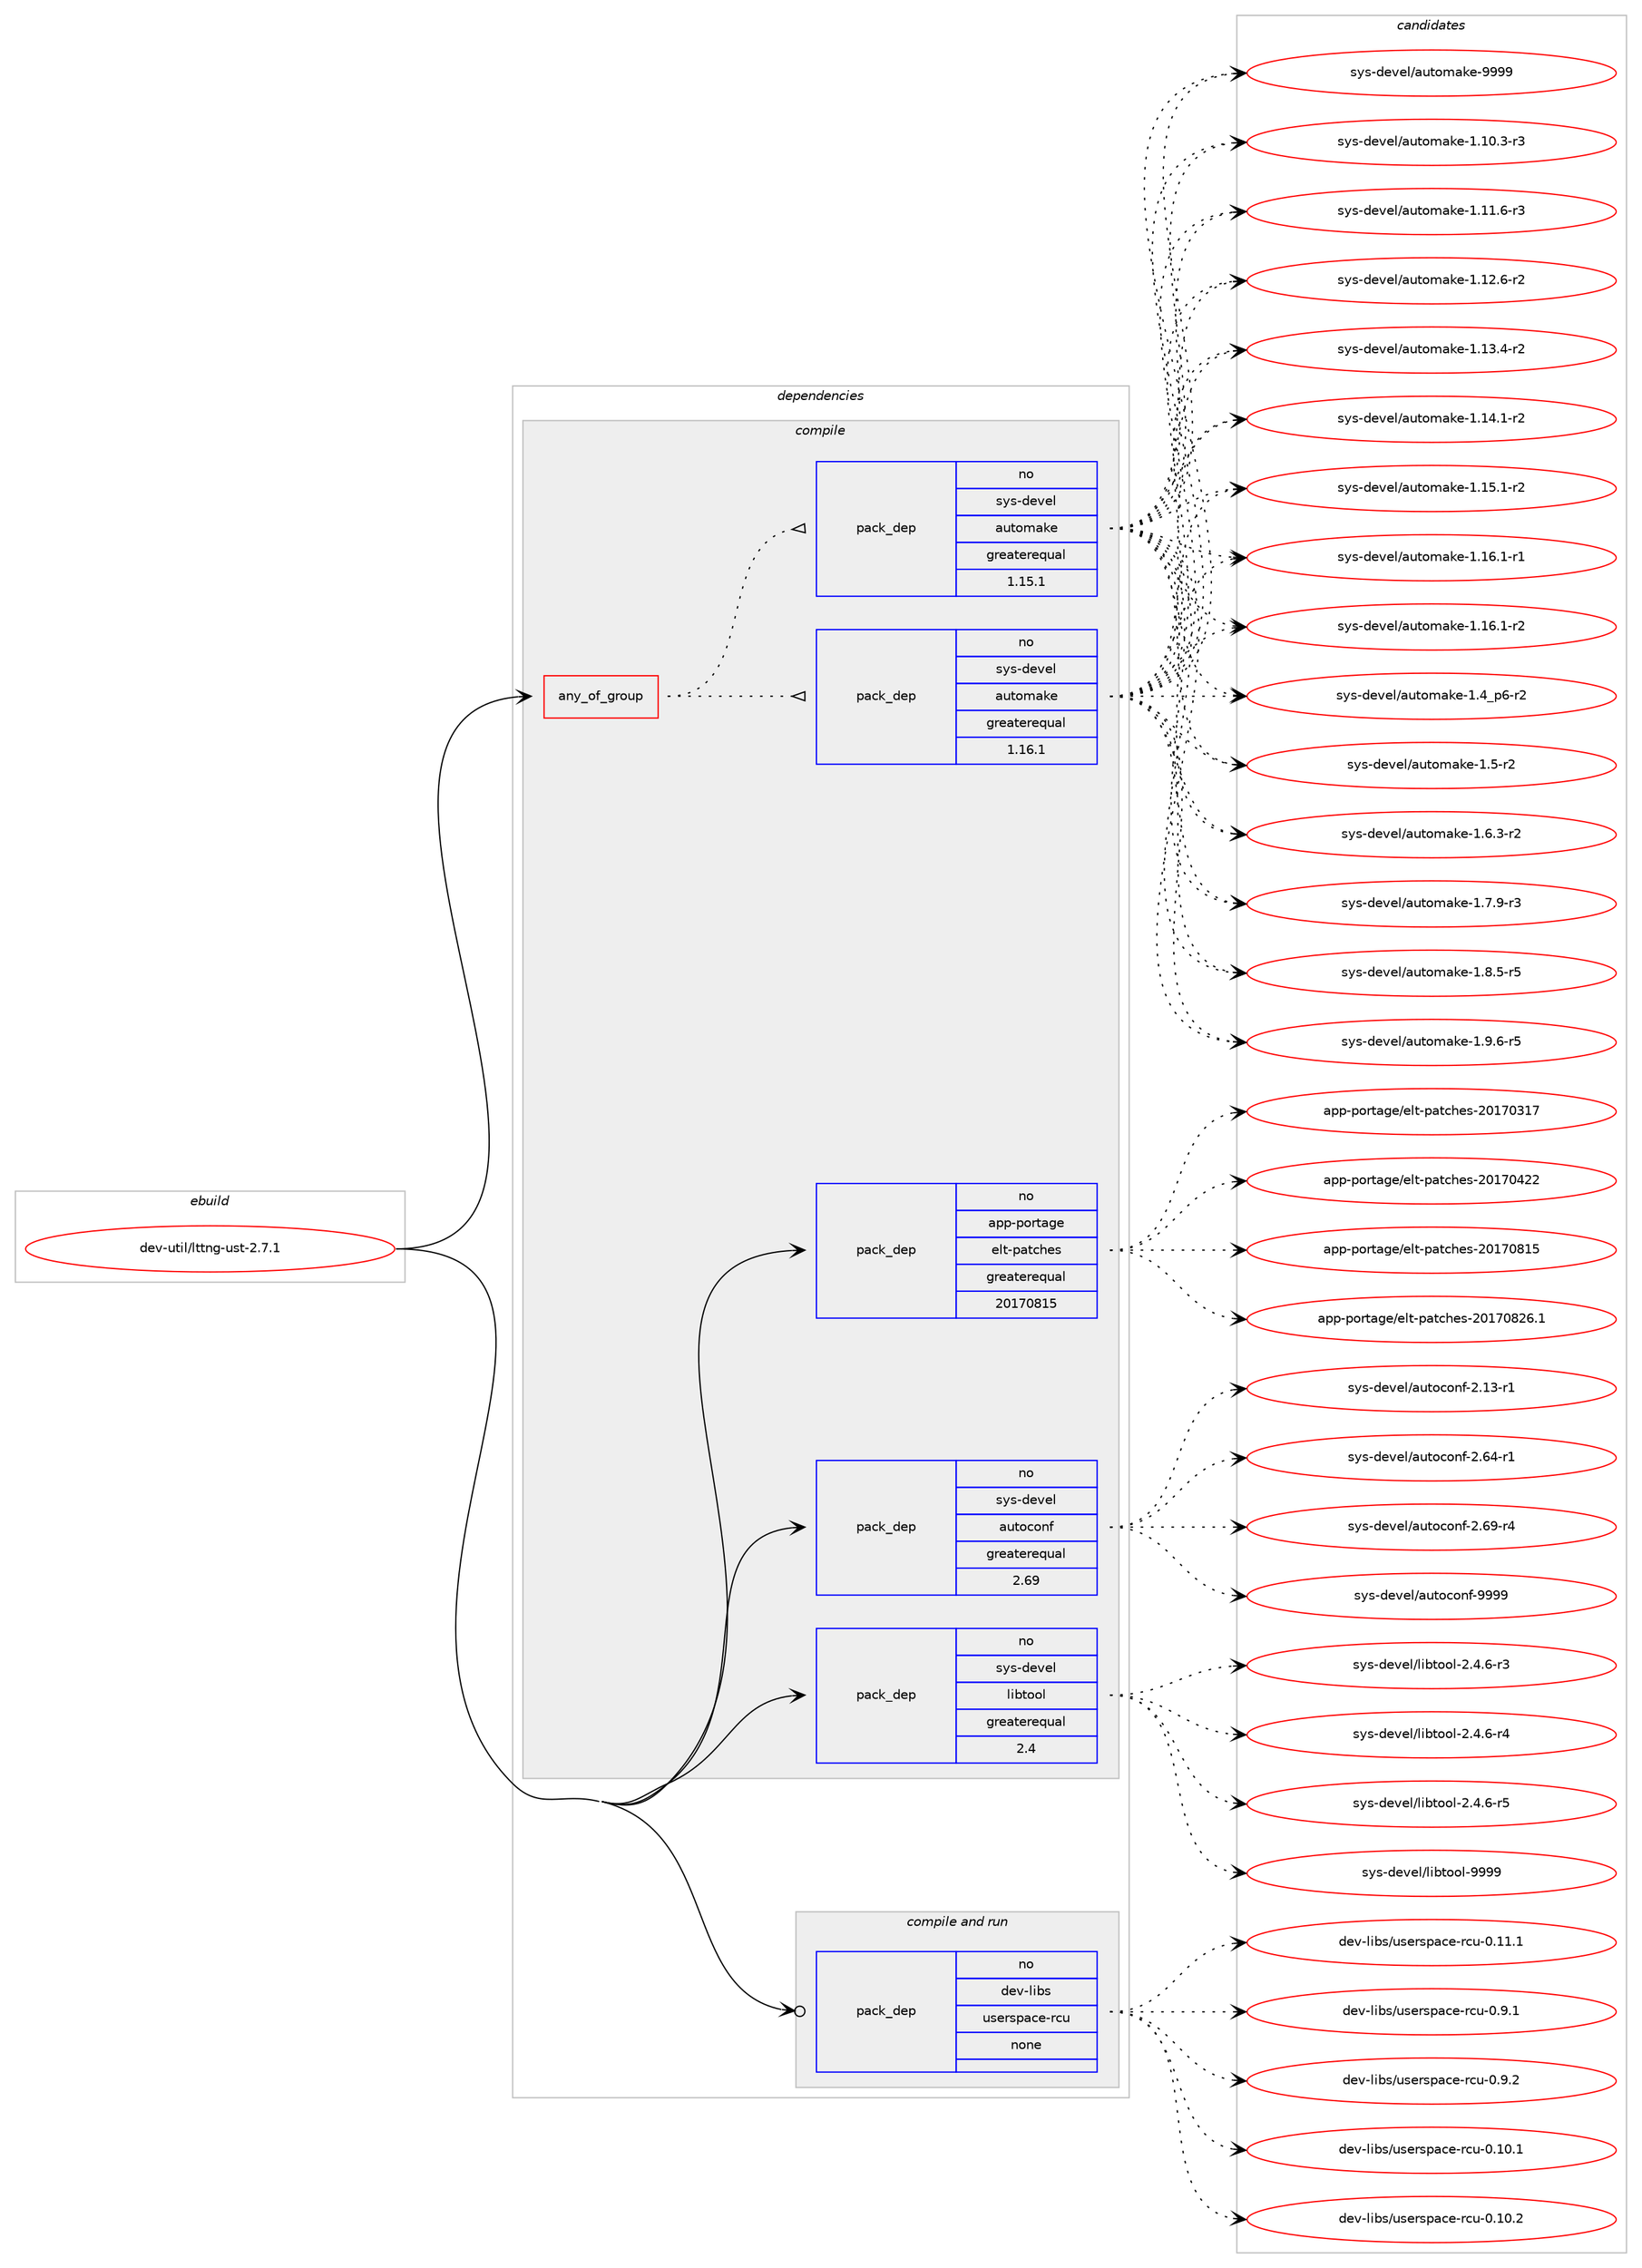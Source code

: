 digraph prolog {

# *************
# Graph options
# *************

newrank=true;
concentrate=true;
compound=true;
graph [rankdir=LR,fontname=Helvetica,fontsize=10,ranksep=1.5];#, ranksep=2.5, nodesep=0.2];
edge  [arrowhead=vee];
node  [fontname=Helvetica,fontsize=10];

# **********
# The ebuild
# **********

subgraph cluster_leftcol {
color=gray;
rank=same;
label=<<i>ebuild</i>>;
id [label="dev-util/lttng-ust-2.7.1", color=red, width=4, href="../dev-util/lttng-ust-2.7.1.svg"];
}

# ****************
# The dependencies
# ****************

subgraph cluster_midcol {
color=gray;
label=<<i>dependencies</i>>;
subgraph cluster_compile {
fillcolor="#eeeeee";
style=filled;
label=<<i>compile</i>>;
subgraph any11785 {
dependency730623 [label=<<TABLE BORDER="0" CELLBORDER="1" CELLSPACING="0" CELLPADDING="4"><TR><TD CELLPADDING="10">any_of_group</TD></TR></TABLE>>, shape=none, color=red];subgraph pack535486 {
dependency730624 [label=<<TABLE BORDER="0" CELLBORDER="1" CELLSPACING="0" CELLPADDING="4" WIDTH="220"><TR><TD ROWSPAN="6" CELLPADDING="30">pack_dep</TD></TR><TR><TD WIDTH="110">no</TD></TR><TR><TD>sys-devel</TD></TR><TR><TD>automake</TD></TR><TR><TD>greaterequal</TD></TR><TR><TD>1.16.1</TD></TR></TABLE>>, shape=none, color=blue];
}
dependency730623:e -> dependency730624:w [weight=20,style="dotted",arrowhead="oinv"];
subgraph pack535487 {
dependency730625 [label=<<TABLE BORDER="0" CELLBORDER="1" CELLSPACING="0" CELLPADDING="4" WIDTH="220"><TR><TD ROWSPAN="6" CELLPADDING="30">pack_dep</TD></TR><TR><TD WIDTH="110">no</TD></TR><TR><TD>sys-devel</TD></TR><TR><TD>automake</TD></TR><TR><TD>greaterequal</TD></TR><TR><TD>1.15.1</TD></TR></TABLE>>, shape=none, color=blue];
}
dependency730623:e -> dependency730625:w [weight=20,style="dotted",arrowhead="oinv"];
}
id:e -> dependency730623:w [weight=20,style="solid",arrowhead="vee"];
subgraph pack535488 {
dependency730626 [label=<<TABLE BORDER="0" CELLBORDER="1" CELLSPACING="0" CELLPADDING="4" WIDTH="220"><TR><TD ROWSPAN="6" CELLPADDING="30">pack_dep</TD></TR><TR><TD WIDTH="110">no</TD></TR><TR><TD>app-portage</TD></TR><TR><TD>elt-patches</TD></TR><TR><TD>greaterequal</TD></TR><TR><TD>20170815</TD></TR></TABLE>>, shape=none, color=blue];
}
id:e -> dependency730626:w [weight=20,style="solid",arrowhead="vee"];
subgraph pack535489 {
dependency730627 [label=<<TABLE BORDER="0" CELLBORDER="1" CELLSPACING="0" CELLPADDING="4" WIDTH="220"><TR><TD ROWSPAN="6" CELLPADDING="30">pack_dep</TD></TR><TR><TD WIDTH="110">no</TD></TR><TR><TD>sys-devel</TD></TR><TR><TD>autoconf</TD></TR><TR><TD>greaterequal</TD></TR><TR><TD>2.69</TD></TR></TABLE>>, shape=none, color=blue];
}
id:e -> dependency730627:w [weight=20,style="solid",arrowhead="vee"];
subgraph pack535490 {
dependency730628 [label=<<TABLE BORDER="0" CELLBORDER="1" CELLSPACING="0" CELLPADDING="4" WIDTH="220"><TR><TD ROWSPAN="6" CELLPADDING="30">pack_dep</TD></TR><TR><TD WIDTH="110">no</TD></TR><TR><TD>sys-devel</TD></TR><TR><TD>libtool</TD></TR><TR><TD>greaterequal</TD></TR><TR><TD>2.4</TD></TR></TABLE>>, shape=none, color=blue];
}
id:e -> dependency730628:w [weight=20,style="solid",arrowhead="vee"];
}
subgraph cluster_compileandrun {
fillcolor="#eeeeee";
style=filled;
label=<<i>compile and run</i>>;
subgraph pack535491 {
dependency730629 [label=<<TABLE BORDER="0" CELLBORDER="1" CELLSPACING="0" CELLPADDING="4" WIDTH="220"><TR><TD ROWSPAN="6" CELLPADDING="30">pack_dep</TD></TR><TR><TD WIDTH="110">no</TD></TR><TR><TD>dev-libs</TD></TR><TR><TD>userspace-rcu</TD></TR><TR><TD>none</TD></TR><TR><TD></TD></TR></TABLE>>, shape=none, color=blue];
}
id:e -> dependency730629:w [weight=20,style="solid",arrowhead="odotvee"];
}
subgraph cluster_run {
fillcolor="#eeeeee";
style=filled;
label=<<i>run</i>>;
}
}

# **************
# The candidates
# **************

subgraph cluster_choices {
rank=same;
color=gray;
label=<<i>candidates</i>>;

subgraph choice535486 {
color=black;
nodesep=1;
choice11512111545100101118101108479711711611110997107101454946494846514511451 [label="sys-devel/automake-1.10.3-r3", color=red, width=4,href="../sys-devel/automake-1.10.3-r3.svg"];
choice11512111545100101118101108479711711611110997107101454946494946544511451 [label="sys-devel/automake-1.11.6-r3", color=red, width=4,href="../sys-devel/automake-1.11.6-r3.svg"];
choice11512111545100101118101108479711711611110997107101454946495046544511450 [label="sys-devel/automake-1.12.6-r2", color=red, width=4,href="../sys-devel/automake-1.12.6-r2.svg"];
choice11512111545100101118101108479711711611110997107101454946495146524511450 [label="sys-devel/automake-1.13.4-r2", color=red, width=4,href="../sys-devel/automake-1.13.4-r2.svg"];
choice11512111545100101118101108479711711611110997107101454946495246494511450 [label="sys-devel/automake-1.14.1-r2", color=red, width=4,href="../sys-devel/automake-1.14.1-r2.svg"];
choice11512111545100101118101108479711711611110997107101454946495346494511450 [label="sys-devel/automake-1.15.1-r2", color=red, width=4,href="../sys-devel/automake-1.15.1-r2.svg"];
choice11512111545100101118101108479711711611110997107101454946495446494511449 [label="sys-devel/automake-1.16.1-r1", color=red, width=4,href="../sys-devel/automake-1.16.1-r1.svg"];
choice11512111545100101118101108479711711611110997107101454946495446494511450 [label="sys-devel/automake-1.16.1-r2", color=red, width=4,href="../sys-devel/automake-1.16.1-r2.svg"];
choice115121115451001011181011084797117116111109971071014549465295112544511450 [label="sys-devel/automake-1.4_p6-r2", color=red, width=4,href="../sys-devel/automake-1.4_p6-r2.svg"];
choice11512111545100101118101108479711711611110997107101454946534511450 [label="sys-devel/automake-1.5-r2", color=red, width=4,href="../sys-devel/automake-1.5-r2.svg"];
choice115121115451001011181011084797117116111109971071014549465446514511450 [label="sys-devel/automake-1.6.3-r2", color=red, width=4,href="../sys-devel/automake-1.6.3-r2.svg"];
choice115121115451001011181011084797117116111109971071014549465546574511451 [label="sys-devel/automake-1.7.9-r3", color=red, width=4,href="../sys-devel/automake-1.7.9-r3.svg"];
choice115121115451001011181011084797117116111109971071014549465646534511453 [label="sys-devel/automake-1.8.5-r5", color=red, width=4,href="../sys-devel/automake-1.8.5-r5.svg"];
choice115121115451001011181011084797117116111109971071014549465746544511453 [label="sys-devel/automake-1.9.6-r5", color=red, width=4,href="../sys-devel/automake-1.9.6-r5.svg"];
choice115121115451001011181011084797117116111109971071014557575757 [label="sys-devel/automake-9999", color=red, width=4,href="../sys-devel/automake-9999.svg"];
dependency730624:e -> choice11512111545100101118101108479711711611110997107101454946494846514511451:w [style=dotted,weight="100"];
dependency730624:e -> choice11512111545100101118101108479711711611110997107101454946494946544511451:w [style=dotted,weight="100"];
dependency730624:e -> choice11512111545100101118101108479711711611110997107101454946495046544511450:w [style=dotted,weight="100"];
dependency730624:e -> choice11512111545100101118101108479711711611110997107101454946495146524511450:w [style=dotted,weight="100"];
dependency730624:e -> choice11512111545100101118101108479711711611110997107101454946495246494511450:w [style=dotted,weight="100"];
dependency730624:e -> choice11512111545100101118101108479711711611110997107101454946495346494511450:w [style=dotted,weight="100"];
dependency730624:e -> choice11512111545100101118101108479711711611110997107101454946495446494511449:w [style=dotted,weight="100"];
dependency730624:e -> choice11512111545100101118101108479711711611110997107101454946495446494511450:w [style=dotted,weight="100"];
dependency730624:e -> choice115121115451001011181011084797117116111109971071014549465295112544511450:w [style=dotted,weight="100"];
dependency730624:e -> choice11512111545100101118101108479711711611110997107101454946534511450:w [style=dotted,weight="100"];
dependency730624:e -> choice115121115451001011181011084797117116111109971071014549465446514511450:w [style=dotted,weight="100"];
dependency730624:e -> choice115121115451001011181011084797117116111109971071014549465546574511451:w [style=dotted,weight="100"];
dependency730624:e -> choice115121115451001011181011084797117116111109971071014549465646534511453:w [style=dotted,weight="100"];
dependency730624:e -> choice115121115451001011181011084797117116111109971071014549465746544511453:w [style=dotted,weight="100"];
dependency730624:e -> choice115121115451001011181011084797117116111109971071014557575757:w [style=dotted,weight="100"];
}
subgraph choice535487 {
color=black;
nodesep=1;
choice11512111545100101118101108479711711611110997107101454946494846514511451 [label="sys-devel/automake-1.10.3-r3", color=red, width=4,href="../sys-devel/automake-1.10.3-r3.svg"];
choice11512111545100101118101108479711711611110997107101454946494946544511451 [label="sys-devel/automake-1.11.6-r3", color=red, width=4,href="../sys-devel/automake-1.11.6-r3.svg"];
choice11512111545100101118101108479711711611110997107101454946495046544511450 [label="sys-devel/automake-1.12.6-r2", color=red, width=4,href="../sys-devel/automake-1.12.6-r2.svg"];
choice11512111545100101118101108479711711611110997107101454946495146524511450 [label="sys-devel/automake-1.13.4-r2", color=red, width=4,href="../sys-devel/automake-1.13.4-r2.svg"];
choice11512111545100101118101108479711711611110997107101454946495246494511450 [label="sys-devel/automake-1.14.1-r2", color=red, width=4,href="../sys-devel/automake-1.14.1-r2.svg"];
choice11512111545100101118101108479711711611110997107101454946495346494511450 [label="sys-devel/automake-1.15.1-r2", color=red, width=4,href="../sys-devel/automake-1.15.1-r2.svg"];
choice11512111545100101118101108479711711611110997107101454946495446494511449 [label="sys-devel/automake-1.16.1-r1", color=red, width=4,href="../sys-devel/automake-1.16.1-r1.svg"];
choice11512111545100101118101108479711711611110997107101454946495446494511450 [label="sys-devel/automake-1.16.1-r2", color=red, width=4,href="../sys-devel/automake-1.16.1-r2.svg"];
choice115121115451001011181011084797117116111109971071014549465295112544511450 [label="sys-devel/automake-1.4_p6-r2", color=red, width=4,href="../sys-devel/automake-1.4_p6-r2.svg"];
choice11512111545100101118101108479711711611110997107101454946534511450 [label="sys-devel/automake-1.5-r2", color=red, width=4,href="../sys-devel/automake-1.5-r2.svg"];
choice115121115451001011181011084797117116111109971071014549465446514511450 [label="sys-devel/automake-1.6.3-r2", color=red, width=4,href="../sys-devel/automake-1.6.3-r2.svg"];
choice115121115451001011181011084797117116111109971071014549465546574511451 [label="sys-devel/automake-1.7.9-r3", color=red, width=4,href="../sys-devel/automake-1.7.9-r3.svg"];
choice115121115451001011181011084797117116111109971071014549465646534511453 [label="sys-devel/automake-1.8.5-r5", color=red, width=4,href="../sys-devel/automake-1.8.5-r5.svg"];
choice115121115451001011181011084797117116111109971071014549465746544511453 [label="sys-devel/automake-1.9.6-r5", color=red, width=4,href="../sys-devel/automake-1.9.6-r5.svg"];
choice115121115451001011181011084797117116111109971071014557575757 [label="sys-devel/automake-9999", color=red, width=4,href="../sys-devel/automake-9999.svg"];
dependency730625:e -> choice11512111545100101118101108479711711611110997107101454946494846514511451:w [style=dotted,weight="100"];
dependency730625:e -> choice11512111545100101118101108479711711611110997107101454946494946544511451:w [style=dotted,weight="100"];
dependency730625:e -> choice11512111545100101118101108479711711611110997107101454946495046544511450:w [style=dotted,weight="100"];
dependency730625:e -> choice11512111545100101118101108479711711611110997107101454946495146524511450:w [style=dotted,weight="100"];
dependency730625:e -> choice11512111545100101118101108479711711611110997107101454946495246494511450:w [style=dotted,weight="100"];
dependency730625:e -> choice11512111545100101118101108479711711611110997107101454946495346494511450:w [style=dotted,weight="100"];
dependency730625:e -> choice11512111545100101118101108479711711611110997107101454946495446494511449:w [style=dotted,weight="100"];
dependency730625:e -> choice11512111545100101118101108479711711611110997107101454946495446494511450:w [style=dotted,weight="100"];
dependency730625:e -> choice115121115451001011181011084797117116111109971071014549465295112544511450:w [style=dotted,weight="100"];
dependency730625:e -> choice11512111545100101118101108479711711611110997107101454946534511450:w [style=dotted,weight="100"];
dependency730625:e -> choice115121115451001011181011084797117116111109971071014549465446514511450:w [style=dotted,weight="100"];
dependency730625:e -> choice115121115451001011181011084797117116111109971071014549465546574511451:w [style=dotted,weight="100"];
dependency730625:e -> choice115121115451001011181011084797117116111109971071014549465646534511453:w [style=dotted,weight="100"];
dependency730625:e -> choice115121115451001011181011084797117116111109971071014549465746544511453:w [style=dotted,weight="100"];
dependency730625:e -> choice115121115451001011181011084797117116111109971071014557575757:w [style=dotted,weight="100"];
}
subgraph choice535488 {
color=black;
nodesep=1;
choice97112112451121111141169710310147101108116451129711699104101115455048495548514955 [label="app-portage/elt-patches-20170317", color=red, width=4,href="../app-portage/elt-patches-20170317.svg"];
choice97112112451121111141169710310147101108116451129711699104101115455048495548525050 [label="app-portage/elt-patches-20170422", color=red, width=4,href="../app-portage/elt-patches-20170422.svg"];
choice97112112451121111141169710310147101108116451129711699104101115455048495548564953 [label="app-portage/elt-patches-20170815", color=red, width=4,href="../app-portage/elt-patches-20170815.svg"];
choice971121124511211111411697103101471011081164511297116991041011154550484955485650544649 [label="app-portage/elt-patches-20170826.1", color=red, width=4,href="../app-portage/elt-patches-20170826.1.svg"];
dependency730626:e -> choice97112112451121111141169710310147101108116451129711699104101115455048495548514955:w [style=dotted,weight="100"];
dependency730626:e -> choice97112112451121111141169710310147101108116451129711699104101115455048495548525050:w [style=dotted,weight="100"];
dependency730626:e -> choice97112112451121111141169710310147101108116451129711699104101115455048495548564953:w [style=dotted,weight="100"];
dependency730626:e -> choice971121124511211111411697103101471011081164511297116991041011154550484955485650544649:w [style=dotted,weight="100"];
}
subgraph choice535489 {
color=black;
nodesep=1;
choice1151211154510010111810110847971171161119911111010245504649514511449 [label="sys-devel/autoconf-2.13-r1", color=red, width=4,href="../sys-devel/autoconf-2.13-r1.svg"];
choice1151211154510010111810110847971171161119911111010245504654524511449 [label="sys-devel/autoconf-2.64-r1", color=red, width=4,href="../sys-devel/autoconf-2.64-r1.svg"];
choice1151211154510010111810110847971171161119911111010245504654574511452 [label="sys-devel/autoconf-2.69-r4", color=red, width=4,href="../sys-devel/autoconf-2.69-r4.svg"];
choice115121115451001011181011084797117116111991111101024557575757 [label="sys-devel/autoconf-9999", color=red, width=4,href="../sys-devel/autoconf-9999.svg"];
dependency730627:e -> choice1151211154510010111810110847971171161119911111010245504649514511449:w [style=dotted,weight="100"];
dependency730627:e -> choice1151211154510010111810110847971171161119911111010245504654524511449:w [style=dotted,weight="100"];
dependency730627:e -> choice1151211154510010111810110847971171161119911111010245504654574511452:w [style=dotted,weight="100"];
dependency730627:e -> choice115121115451001011181011084797117116111991111101024557575757:w [style=dotted,weight="100"];
}
subgraph choice535490 {
color=black;
nodesep=1;
choice1151211154510010111810110847108105981161111111084550465246544511451 [label="sys-devel/libtool-2.4.6-r3", color=red, width=4,href="../sys-devel/libtool-2.4.6-r3.svg"];
choice1151211154510010111810110847108105981161111111084550465246544511452 [label="sys-devel/libtool-2.4.6-r4", color=red, width=4,href="../sys-devel/libtool-2.4.6-r4.svg"];
choice1151211154510010111810110847108105981161111111084550465246544511453 [label="sys-devel/libtool-2.4.6-r5", color=red, width=4,href="../sys-devel/libtool-2.4.6-r5.svg"];
choice1151211154510010111810110847108105981161111111084557575757 [label="sys-devel/libtool-9999", color=red, width=4,href="../sys-devel/libtool-9999.svg"];
dependency730628:e -> choice1151211154510010111810110847108105981161111111084550465246544511451:w [style=dotted,weight="100"];
dependency730628:e -> choice1151211154510010111810110847108105981161111111084550465246544511452:w [style=dotted,weight="100"];
dependency730628:e -> choice1151211154510010111810110847108105981161111111084550465246544511453:w [style=dotted,weight="100"];
dependency730628:e -> choice1151211154510010111810110847108105981161111111084557575757:w [style=dotted,weight="100"];
}
subgraph choice535491 {
color=black;
nodesep=1;
choice1001011184510810598115471171151011141151129799101451149911745484649484649 [label="dev-libs/userspace-rcu-0.10.1", color=red, width=4,href="../dev-libs/userspace-rcu-0.10.1.svg"];
choice1001011184510810598115471171151011141151129799101451149911745484649484650 [label="dev-libs/userspace-rcu-0.10.2", color=red, width=4,href="../dev-libs/userspace-rcu-0.10.2.svg"];
choice1001011184510810598115471171151011141151129799101451149911745484649494649 [label="dev-libs/userspace-rcu-0.11.1", color=red, width=4,href="../dev-libs/userspace-rcu-0.11.1.svg"];
choice10010111845108105981154711711510111411511297991014511499117454846574649 [label="dev-libs/userspace-rcu-0.9.1", color=red, width=4,href="../dev-libs/userspace-rcu-0.9.1.svg"];
choice10010111845108105981154711711510111411511297991014511499117454846574650 [label="dev-libs/userspace-rcu-0.9.2", color=red, width=4,href="../dev-libs/userspace-rcu-0.9.2.svg"];
dependency730629:e -> choice1001011184510810598115471171151011141151129799101451149911745484649484649:w [style=dotted,weight="100"];
dependency730629:e -> choice1001011184510810598115471171151011141151129799101451149911745484649484650:w [style=dotted,weight="100"];
dependency730629:e -> choice1001011184510810598115471171151011141151129799101451149911745484649494649:w [style=dotted,weight="100"];
dependency730629:e -> choice10010111845108105981154711711510111411511297991014511499117454846574649:w [style=dotted,weight="100"];
dependency730629:e -> choice10010111845108105981154711711510111411511297991014511499117454846574650:w [style=dotted,weight="100"];
}
}

}
